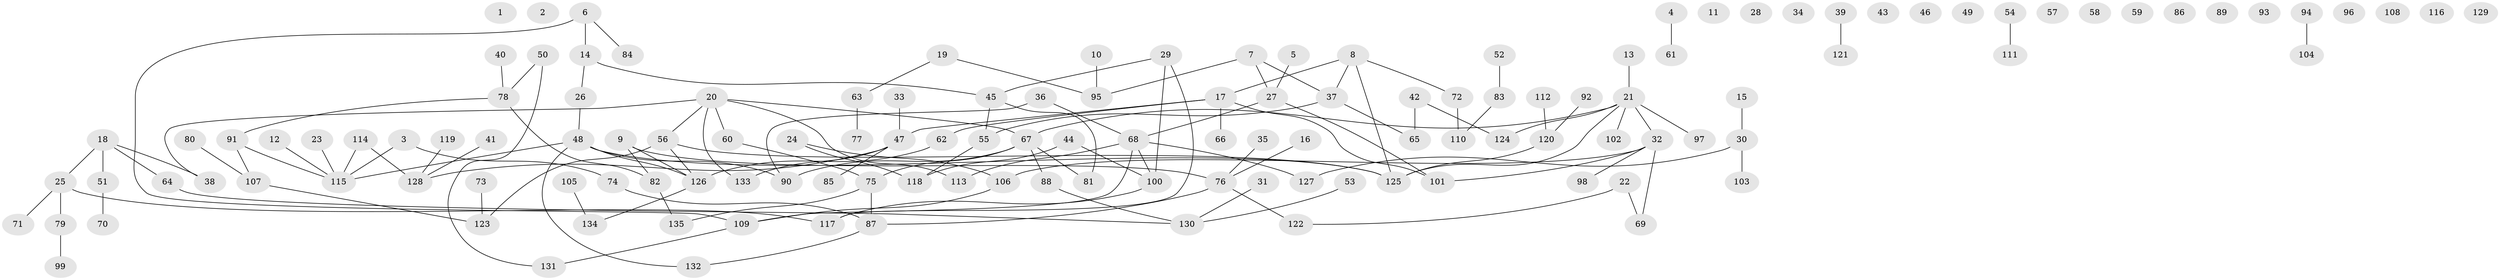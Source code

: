 // coarse degree distribution, {0: 0.1958762886597938, 2: 0.18556701030927836, 1: 0.31958762886597936, 3: 0.10309278350515463, 6: 0.05154639175257732, 5: 0.041237113402061855, 4: 0.05154639175257732, 10: 0.010309278350515464, 7: 0.030927835051546393, 8: 0.010309278350515464}
// Generated by graph-tools (version 1.1) at 2025/41/03/06/25 10:41:19]
// undirected, 135 vertices, 142 edges
graph export_dot {
graph [start="1"]
  node [color=gray90,style=filled];
  1;
  2;
  3;
  4;
  5;
  6;
  7;
  8;
  9;
  10;
  11;
  12;
  13;
  14;
  15;
  16;
  17;
  18;
  19;
  20;
  21;
  22;
  23;
  24;
  25;
  26;
  27;
  28;
  29;
  30;
  31;
  32;
  33;
  34;
  35;
  36;
  37;
  38;
  39;
  40;
  41;
  42;
  43;
  44;
  45;
  46;
  47;
  48;
  49;
  50;
  51;
  52;
  53;
  54;
  55;
  56;
  57;
  58;
  59;
  60;
  61;
  62;
  63;
  64;
  65;
  66;
  67;
  68;
  69;
  70;
  71;
  72;
  73;
  74;
  75;
  76;
  77;
  78;
  79;
  80;
  81;
  82;
  83;
  84;
  85;
  86;
  87;
  88;
  89;
  90;
  91;
  92;
  93;
  94;
  95;
  96;
  97;
  98;
  99;
  100;
  101;
  102;
  103;
  104;
  105;
  106;
  107;
  108;
  109;
  110;
  111;
  112;
  113;
  114;
  115;
  116;
  117;
  118;
  119;
  120;
  121;
  122;
  123;
  124;
  125;
  126;
  127;
  128;
  129;
  130;
  131;
  132;
  133;
  134;
  135;
  3 -- 74;
  3 -- 115;
  4 -- 61;
  5 -- 27;
  6 -- 14;
  6 -- 84;
  6 -- 109;
  7 -- 27;
  7 -- 37;
  7 -- 95;
  8 -- 17;
  8 -- 37;
  8 -- 72;
  8 -- 125;
  9 -- 76;
  9 -- 82;
  9 -- 126;
  10 -- 95;
  12 -- 115;
  13 -- 21;
  14 -- 26;
  14 -- 45;
  15 -- 30;
  16 -- 76;
  17 -- 47;
  17 -- 62;
  17 -- 66;
  17 -- 101;
  18 -- 25;
  18 -- 38;
  18 -- 51;
  18 -- 64;
  19 -- 63;
  19 -- 95;
  20 -- 38;
  20 -- 56;
  20 -- 60;
  20 -- 67;
  20 -- 113;
  20 -- 133;
  21 -- 32;
  21 -- 67;
  21 -- 97;
  21 -- 102;
  21 -- 124;
  21 -- 125;
  22 -- 69;
  22 -- 122;
  23 -- 115;
  24 -- 106;
  24 -- 118;
  25 -- 71;
  25 -- 79;
  25 -- 117;
  26 -- 48;
  27 -- 68;
  27 -- 101;
  29 -- 45;
  29 -- 100;
  29 -- 117;
  30 -- 103;
  30 -- 127;
  31 -- 130;
  32 -- 69;
  32 -- 98;
  32 -- 101;
  32 -- 106;
  33 -- 47;
  35 -- 76;
  36 -- 68;
  36 -- 90;
  37 -- 55;
  37 -- 65;
  39 -- 121;
  40 -- 78;
  41 -- 128;
  42 -- 65;
  42 -- 124;
  44 -- 100;
  44 -- 118;
  45 -- 55;
  45 -- 81;
  47 -- 85;
  47 -- 128;
  47 -- 133;
  48 -- 90;
  48 -- 115;
  48 -- 125;
  48 -- 126;
  48 -- 132;
  50 -- 78;
  50 -- 131;
  51 -- 70;
  52 -- 83;
  53 -- 130;
  54 -- 111;
  55 -- 118;
  56 -- 123;
  56 -- 125;
  56 -- 126;
  60 -- 75;
  62 -- 126;
  63 -- 77;
  64 -- 130;
  67 -- 75;
  67 -- 81;
  67 -- 88;
  67 -- 90;
  68 -- 100;
  68 -- 109;
  68 -- 113;
  68 -- 127;
  72 -- 110;
  73 -- 123;
  74 -- 87;
  75 -- 87;
  75 -- 135;
  76 -- 87;
  76 -- 122;
  78 -- 82;
  78 -- 91;
  79 -- 99;
  80 -- 107;
  82 -- 135;
  83 -- 110;
  87 -- 132;
  88 -- 130;
  91 -- 107;
  91 -- 115;
  92 -- 120;
  94 -- 104;
  100 -- 117;
  105 -- 134;
  106 -- 109;
  107 -- 123;
  109 -- 131;
  112 -- 120;
  114 -- 115;
  114 -- 128;
  119 -- 128;
  120 -- 125;
  126 -- 134;
}
